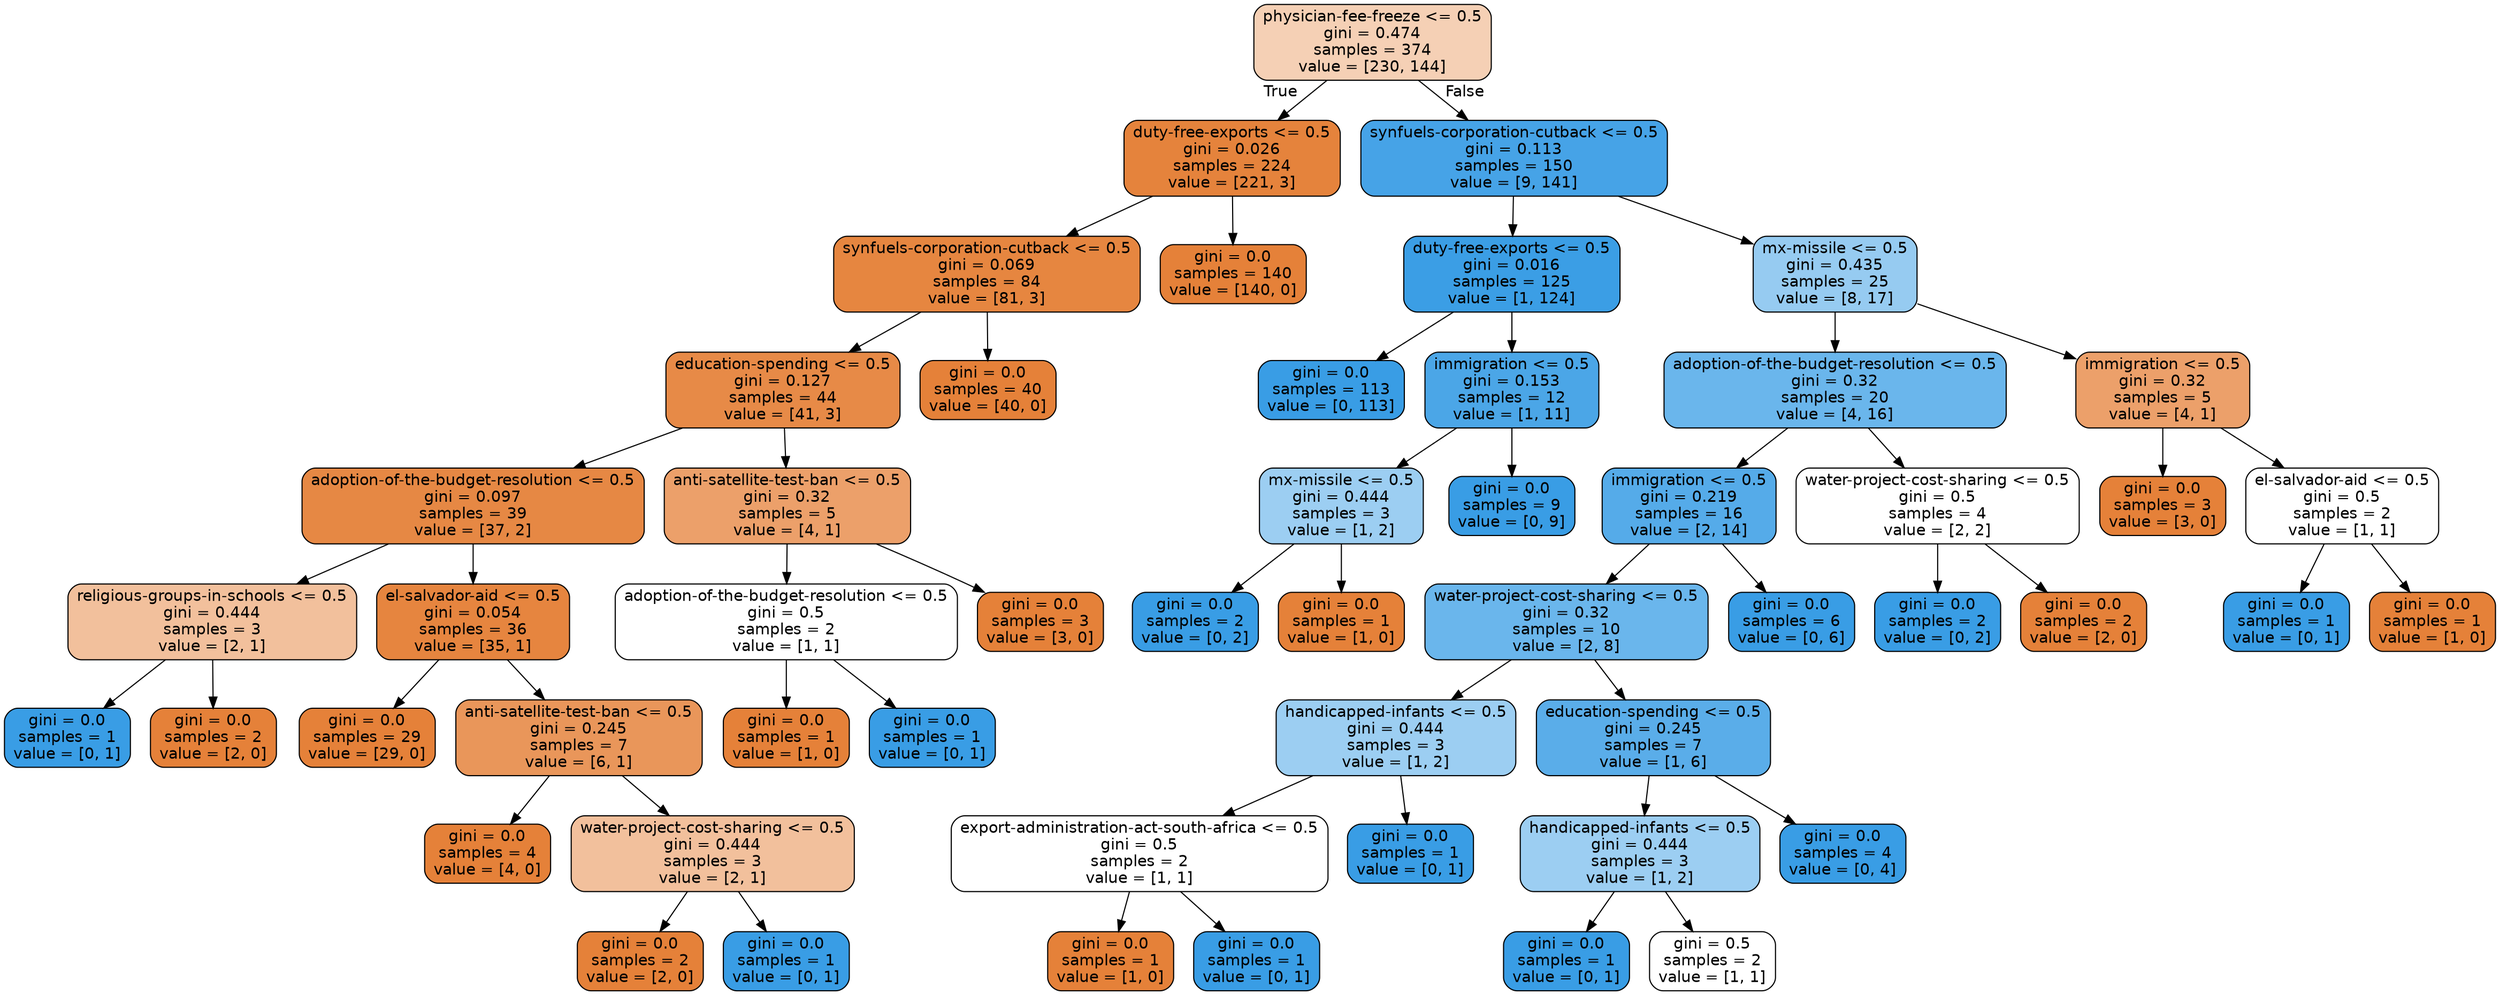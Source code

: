 digraph Tree {
node [shape=box, style="filled, rounded", color="black", fontname="helvetica"] ;
edge [fontname="helvetica"] ;
0 [label="physician-fee-freeze <= 0.5\ngini = 0.474\nsamples = 374\nvalue = [230, 144]", fillcolor="#f5d0b5"] ;
1 [label="duty-free-exports <= 0.5\ngini = 0.026\nsamples = 224\nvalue = [221, 3]", fillcolor="#e5833c"] ;
0 -> 1 [labeldistance=2.5, labelangle=45, headlabel="True"] ;
2 [label="synfuels-corporation-cutback <= 0.5\ngini = 0.069\nsamples = 84\nvalue = [81, 3]", fillcolor="#e68640"] ;
1 -> 2 ;
3 [label="education-spending <= 0.5\ngini = 0.127\nsamples = 44\nvalue = [41, 3]", fillcolor="#e78a47"] ;
2 -> 3 ;
4 [label="adoption-of-the-budget-resolution <= 0.5\ngini = 0.097\nsamples = 39\nvalue = [37, 2]", fillcolor="#e68844"] ;
3 -> 4 ;
5 [label="religious-groups-in-schools <= 0.5\ngini = 0.444\nsamples = 3\nvalue = [2, 1]", fillcolor="#f2c09c"] ;
4 -> 5 ;
6 [label="gini = 0.0\nsamples = 1\nvalue = [0, 1]", fillcolor="#399de5"] ;
5 -> 6 ;
7 [label="gini = 0.0\nsamples = 2\nvalue = [2, 0]", fillcolor="#e58139"] ;
5 -> 7 ;
8 [label="el-salvador-aid <= 0.5\ngini = 0.054\nsamples = 36\nvalue = [35, 1]", fillcolor="#e6853f"] ;
4 -> 8 ;
9 [label="gini = 0.0\nsamples = 29\nvalue = [29, 0]", fillcolor="#e58139"] ;
8 -> 9 ;
10 [label="anti-satellite-test-ban <= 0.5\ngini = 0.245\nsamples = 7\nvalue = [6, 1]", fillcolor="#e9965a"] ;
8 -> 10 ;
11 [label="gini = 0.0\nsamples = 4\nvalue = [4, 0]", fillcolor="#e58139"] ;
10 -> 11 ;
12 [label="water-project-cost-sharing <= 0.5\ngini = 0.444\nsamples = 3\nvalue = [2, 1]", fillcolor="#f2c09c"] ;
10 -> 12 ;
13 [label="gini = 0.0\nsamples = 2\nvalue = [2, 0]", fillcolor="#e58139"] ;
12 -> 13 ;
14 [label="gini = 0.0\nsamples = 1\nvalue = [0, 1]", fillcolor="#399de5"] ;
12 -> 14 ;
15 [label="anti-satellite-test-ban <= 0.5\ngini = 0.32\nsamples = 5\nvalue = [4, 1]", fillcolor="#eca06a"] ;
3 -> 15 ;
16 [label="adoption-of-the-budget-resolution <= 0.5\ngini = 0.5\nsamples = 2\nvalue = [1, 1]", fillcolor="#ffffff"] ;
15 -> 16 ;
17 [label="gini = 0.0\nsamples = 1\nvalue = [1, 0]", fillcolor="#e58139"] ;
16 -> 17 ;
18 [label="gini = 0.0\nsamples = 1\nvalue = [0, 1]", fillcolor="#399de5"] ;
16 -> 18 ;
19 [label="gini = 0.0\nsamples = 3\nvalue = [3, 0]", fillcolor="#e58139"] ;
15 -> 19 ;
20 [label="gini = 0.0\nsamples = 40\nvalue = [40, 0]", fillcolor="#e58139"] ;
2 -> 20 ;
21 [label="gini = 0.0\nsamples = 140\nvalue = [140, 0]", fillcolor="#e58139"] ;
1 -> 21 ;
22 [label="synfuels-corporation-cutback <= 0.5\ngini = 0.113\nsamples = 150\nvalue = [9, 141]", fillcolor="#46a3e7"] ;
0 -> 22 [labeldistance=2.5, labelangle=-45, headlabel="False"] ;
23 [label="duty-free-exports <= 0.5\ngini = 0.016\nsamples = 125\nvalue = [1, 124]", fillcolor="#3b9ee5"] ;
22 -> 23 ;
24 [label="gini = 0.0\nsamples = 113\nvalue = [0, 113]", fillcolor="#399de5"] ;
23 -> 24 ;
25 [label="immigration <= 0.5\ngini = 0.153\nsamples = 12\nvalue = [1, 11]", fillcolor="#4ba6e7"] ;
23 -> 25 ;
26 [label="mx-missile <= 0.5\ngini = 0.444\nsamples = 3\nvalue = [1, 2]", fillcolor="#9ccef2"] ;
25 -> 26 ;
27 [label="gini = 0.0\nsamples = 2\nvalue = [0, 2]", fillcolor="#399de5"] ;
26 -> 27 ;
28 [label="gini = 0.0\nsamples = 1\nvalue = [1, 0]", fillcolor="#e58139"] ;
26 -> 28 ;
29 [label="gini = 0.0\nsamples = 9\nvalue = [0, 9]", fillcolor="#399de5"] ;
25 -> 29 ;
30 [label="mx-missile <= 0.5\ngini = 0.435\nsamples = 25\nvalue = [8, 17]", fillcolor="#96cbf1"] ;
22 -> 30 ;
31 [label="adoption-of-the-budget-resolution <= 0.5\ngini = 0.32\nsamples = 20\nvalue = [4, 16]", fillcolor="#6ab6ec"] ;
30 -> 31 ;
32 [label="immigration <= 0.5\ngini = 0.219\nsamples = 16\nvalue = [2, 14]", fillcolor="#55abe9"] ;
31 -> 32 ;
33 [label="water-project-cost-sharing <= 0.5\ngini = 0.32\nsamples = 10\nvalue = [2, 8]", fillcolor="#6ab6ec"] ;
32 -> 33 ;
34 [label="handicapped-infants <= 0.5\ngini = 0.444\nsamples = 3\nvalue = [1, 2]", fillcolor="#9ccef2"] ;
33 -> 34 ;
35 [label="export-administration-act-south-africa <= 0.5\ngini = 0.5\nsamples = 2\nvalue = [1, 1]", fillcolor="#ffffff"] ;
34 -> 35 ;
36 [label="gini = 0.0\nsamples = 1\nvalue = [1, 0]", fillcolor="#e58139"] ;
35 -> 36 ;
37 [label="gini = 0.0\nsamples = 1\nvalue = [0, 1]", fillcolor="#399de5"] ;
35 -> 37 ;
38 [label="gini = 0.0\nsamples = 1\nvalue = [0, 1]", fillcolor="#399de5"] ;
34 -> 38 ;
39 [label="education-spending <= 0.5\ngini = 0.245\nsamples = 7\nvalue = [1, 6]", fillcolor="#5aade9"] ;
33 -> 39 ;
40 [label="handicapped-infants <= 0.5\ngini = 0.444\nsamples = 3\nvalue = [1, 2]", fillcolor="#9ccef2"] ;
39 -> 40 ;
41 [label="gini = 0.0\nsamples = 1\nvalue = [0, 1]", fillcolor="#399de5"] ;
40 -> 41 ;
42 [label="gini = 0.5\nsamples = 2\nvalue = [1, 1]", fillcolor="#ffffff"] ;
40 -> 42 ;
43 [label="gini = 0.0\nsamples = 4\nvalue = [0, 4]", fillcolor="#399de5"] ;
39 -> 43 ;
44 [label="gini = 0.0\nsamples = 6\nvalue = [0, 6]", fillcolor="#399de5"] ;
32 -> 44 ;
45 [label="water-project-cost-sharing <= 0.5\ngini = 0.5\nsamples = 4\nvalue = [2, 2]", fillcolor="#ffffff"] ;
31 -> 45 ;
46 [label="gini = 0.0\nsamples = 2\nvalue = [0, 2]", fillcolor="#399de5"] ;
45 -> 46 ;
47 [label="gini = 0.0\nsamples = 2\nvalue = [2, 0]", fillcolor="#e58139"] ;
45 -> 47 ;
48 [label="immigration <= 0.5\ngini = 0.32\nsamples = 5\nvalue = [4, 1]", fillcolor="#eca06a"] ;
30 -> 48 ;
49 [label="gini = 0.0\nsamples = 3\nvalue = [3, 0]", fillcolor="#e58139"] ;
48 -> 49 ;
50 [label="el-salvador-aid <= 0.5\ngini = 0.5\nsamples = 2\nvalue = [1, 1]", fillcolor="#ffffff"] ;
48 -> 50 ;
51 [label="gini = 0.0\nsamples = 1\nvalue = [0, 1]", fillcolor="#399de5"] ;
50 -> 51 ;
52 [label="gini = 0.0\nsamples = 1\nvalue = [1, 0]", fillcolor="#e58139"] ;
50 -> 52 ;
}